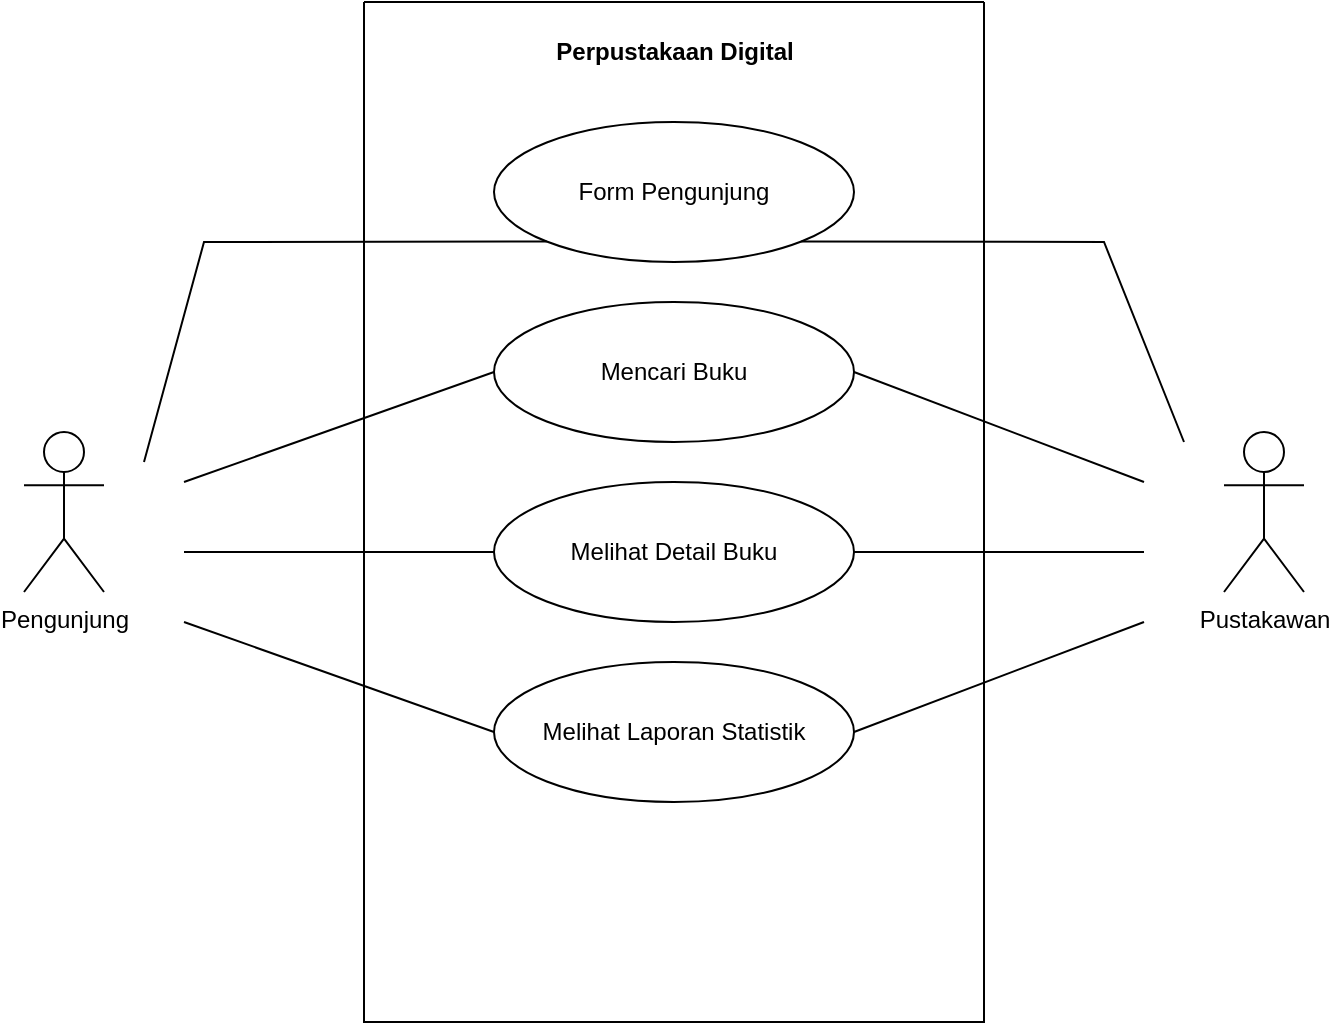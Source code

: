 <mxfile version="23.0.2" type="github">
  <diagram name="Page-1" id="Sj5s_malbvVtMXl_L0Oq">
    <mxGraphModel dx="1085" dy="1742" grid="1" gridSize="10" guides="1" tooltips="1" connect="1" arrows="1" fold="1" page="1" pageScale="1" pageWidth="827" pageHeight="1169" math="0" shadow="0">
      <root>
        <mxCell id="0" />
        <mxCell id="1" parent="0" />
        <mxCell id="adlr6IZpHOiuLpmfqXsr-11" value="Pengunjung" style="shape=umlActor;verticalLabelPosition=bottom;verticalAlign=top;html=1;outlineConnect=0;" vertex="1" parent="1">
          <mxGeometry x="80" y="-345" width="40" height="80" as="geometry" />
        </mxCell>
        <mxCell id="adlr6IZpHOiuLpmfqXsr-15" value="Pustakawan" style="shape=umlActor;verticalLabelPosition=bottom;verticalAlign=top;html=1;outlineConnect=0;" vertex="1" parent="1">
          <mxGeometry x="680" y="-345" width="40" height="80" as="geometry" />
        </mxCell>
        <mxCell id="adlr6IZpHOiuLpmfqXsr-16" value="" style="swimlane;startSize=0;" vertex="1" parent="1">
          <mxGeometry x="250" y="-560" width="310" height="510" as="geometry" />
        </mxCell>
        <mxCell id="adlr6IZpHOiuLpmfqXsr-17" value="Perpustakaan Digital" style="text;html=1;align=center;verticalAlign=middle;resizable=0;points=[];autosize=1;strokeColor=none;fillColor=none;fontStyle=1" vertex="1" parent="adlr6IZpHOiuLpmfqXsr-16">
          <mxGeometry x="85" y="10" width="140" height="30" as="geometry" />
        </mxCell>
        <mxCell id="adlr6IZpHOiuLpmfqXsr-18" value="Form Pengunjung" style="ellipse;whiteSpace=wrap;html=1;" vertex="1" parent="adlr6IZpHOiuLpmfqXsr-16">
          <mxGeometry x="65" y="60" width="180" height="70" as="geometry" />
        </mxCell>
        <mxCell id="adlr6IZpHOiuLpmfqXsr-19" value="Mencari Buku" style="ellipse;whiteSpace=wrap;html=1;" vertex="1" parent="adlr6IZpHOiuLpmfqXsr-16">
          <mxGeometry x="65" y="150" width="180" height="70" as="geometry" />
        </mxCell>
        <mxCell id="adlr6IZpHOiuLpmfqXsr-20" value="Melihat Detail Buku" style="ellipse;whiteSpace=wrap;html=1;" vertex="1" parent="adlr6IZpHOiuLpmfqXsr-16">
          <mxGeometry x="65" y="240" width="180" height="70" as="geometry" />
        </mxCell>
        <mxCell id="adlr6IZpHOiuLpmfqXsr-21" value="Melihat Laporan Statistik" style="ellipse;whiteSpace=wrap;html=1;" vertex="1" parent="adlr6IZpHOiuLpmfqXsr-16">
          <mxGeometry x="65" y="330" width="180" height="70" as="geometry" />
        </mxCell>
        <mxCell id="adlr6IZpHOiuLpmfqXsr-29" value="" style="endArrow=none;html=1;rounded=0;entryX=0;entryY=0.5;entryDx=0;entryDy=0;" edge="1" parent="adlr6IZpHOiuLpmfqXsr-16" target="adlr6IZpHOiuLpmfqXsr-20">
          <mxGeometry width="50" height="50" relative="1" as="geometry">
            <mxPoint x="-90" y="275" as="sourcePoint" />
            <mxPoint x="65" y="220" as="targetPoint" />
          </mxGeometry>
        </mxCell>
        <mxCell id="adlr6IZpHOiuLpmfqXsr-26" value="" style="endArrow=none;html=1;rounded=0;entryX=0;entryY=1;entryDx=0;entryDy=0;" edge="1" parent="1" target="adlr6IZpHOiuLpmfqXsr-18">
          <mxGeometry width="50" height="50" relative="1" as="geometry">
            <mxPoint x="140" y="-330" as="sourcePoint" />
            <mxPoint x="190" y="-380" as="targetPoint" />
            <Array as="points">
              <mxPoint x="170" y="-440" />
            </Array>
          </mxGeometry>
        </mxCell>
        <mxCell id="adlr6IZpHOiuLpmfqXsr-28" value="" style="endArrow=none;html=1;rounded=0;entryX=0;entryY=0.5;entryDx=0;entryDy=0;" edge="1" parent="1" target="adlr6IZpHOiuLpmfqXsr-19">
          <mxGeometry width="50" height="50" relative="1" as="geometry">
            <mxPoint x="160" y="-320" as="sourcePoint" />
            <mxPoint x="210" y="-370" as="targetPoint" />
          </mxGeometry>
        </mxCell>
        <mxCell id="adlr6IZpHOiuLpmfqXsr-30" value="" style="endArrow=none;html=1;rounded=0;entryX=0;entryY=0.5;entryDx=0;entryDy=0;" edge="1" parent="1" target="adlr6IZpHOiuLpmfqXsr-21">
          <mxGeometry width="50" height="50" relative="1" as="geometry">
            <mxPoint x="160" y="-250" as="sourcePoint" />
            <mxPoint x="315" y="-250" as="targetPoint" />
          </mxGeometry>
        </mxCell>
        <mxCell id="adlr6IZpHOiuLpmfqXsr-32" value="" style="endArrow=none;html=1;rounded=0;exitX=1;exitY=1;exitDx=0;exitDy=0;" edge="1" parent="1" source="adlr6IZpHOiuLpmfqXsr-18">
          <mxGeometry width="50" height="50" relative="1" as="geometry">
            <mxPoint x="590" y="-410" as="sourcePoint" />
            <mxPoint x="660" y="-340" as="targetPoint" />
            <Array as="points">
              <mxPoint x="620" y="-440" />
            </Array>
          </mxGeometry>
        </mxCell>
        <mxCell id="adlr6IZpHOiuLpmfqXsr-33" value="" style="endArrow=none;html=1;rounded=0;exitX=1;exitY=0.5;exitDx=0;exitDy=0;" edge="1" parent="1" source="adlr6IZpHOiuLpmfqXsr-19">
          <mxGeometry width="50" height="50" relative="1" as="geometry">
            <mxPoint x="590" y="-270" as="sourcePoint" />
            <mxPoint x="640" y="-320" as="targetPoint" />
          </mxGeometry>
        </mxCell>
        <mxCell id="adlr6IZpHOiuLpmfqXsr-34" value="" style="endArrow=none;html=1;rounded=0;exitX=1;exitY=0.5;exitDx=0;exitDy=0;" edge="1" parent="1" source="adlr6IZpHOiuLpmfqXsr-20">
          <mxGeometry width="50" height="50" relative="1" as="geometry">
            <mxPoint x="505" y="-332.5" as="sourcePoint" />
            <mxPoint x="640" y="-285" as="targetPoint" />
          </mxGeometry>
        </mxCell>
        <mxCell id="adlr6IZpHOiuLpmfqXsr-35" value="" style="endArrow=none;html=1;rounded=0;exitX=1;exitY=0.5;exitDx=0;exitDy=0;" edge="1" parent="1" source="adlr6IZpHOiuLpmfqXsr-21">
          <mxGeometry width="50" height="50" relative="1" as="geometry">
            <mxPoint x="590" y="-200" as="sourcePoint" />
            <mxPoint x="640" y="-250" as="targetPoint" />
          </mxGeometry>
        </mxCell>
      </root>
    </mxGraphModel>
  </diagram>
</mxfile>
